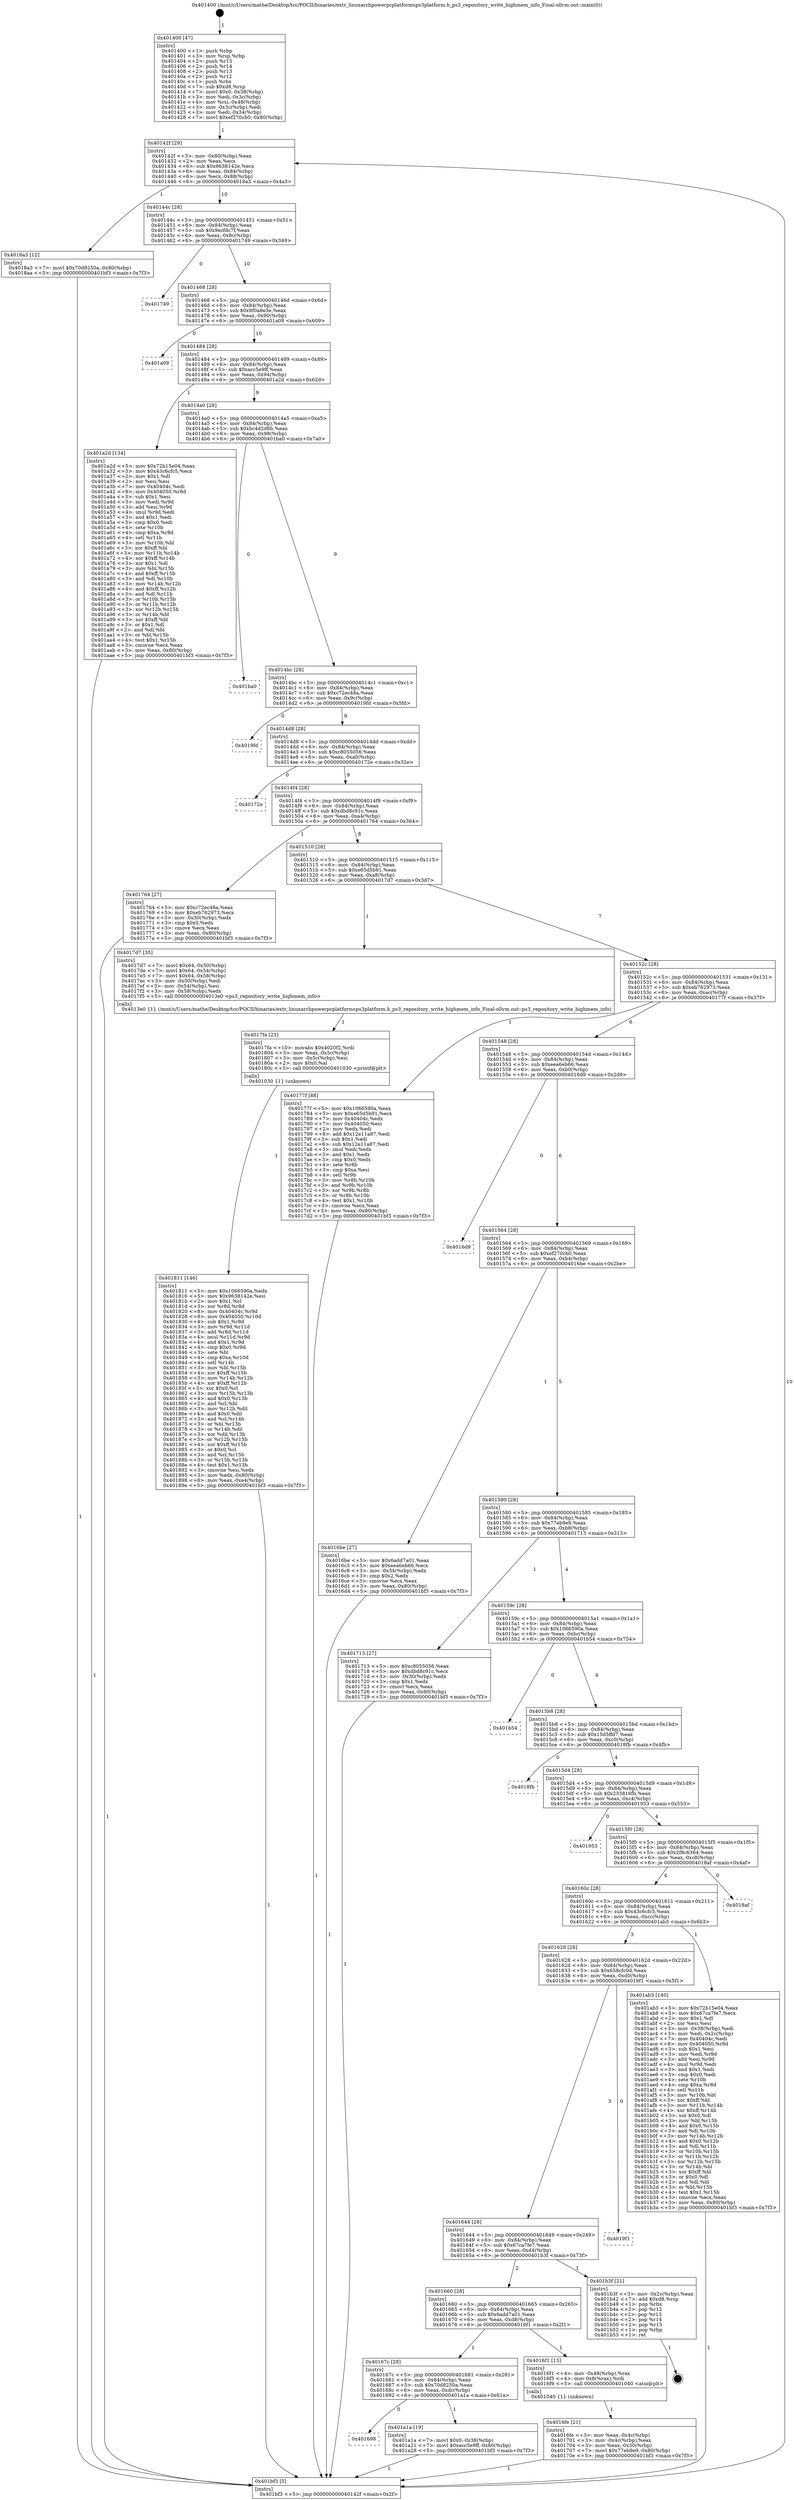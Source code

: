 digraph "0x401400" {
  label = "0x401400 (/mnt/c/Users/mathe/Desktop/tcc/POCII/binaries/extr_linuxarchpowerpcplatformsps3platform.h_ps3_repository_write_highmem_info_Final-ollvm.out::main(0))"
  labelloc = "t"
  node[shape=record]

  Entry [label="",width=0.3,height=0.3,shape=circle,fillcolor=black,style=filled]
  "0x40142f" [label="{
     0x40142f [29]\l
     | [instrs]\l
     &nbsp;&nbsp;0x40142f \<+3\>: mov -0x80(%rbp),%eax\l
     &nbsp;&nbsp;0x401432 \<+2\>: mov %eax,%ecx\l
     &nbsp;&nbsp;0x401434 \<+6\>: sub $0x9638142e,%ecx\l
     &nbsp;&nbsp;0x40143a \<+6\>: mov %eax,-0x84(%rbp)\l
     &nbsp;&nbsp;0x401440 \<+6\>: mov %ecx,-0x88(%rbp)\l
     &nbsp;&nbsp;0x401446 \<+6\>: je 00000000004018a3 \<main+0x4a3\>\l
  }"]
  "0x4018a3" [label="{
     0x4018a3 [12]\l
     | [instrs]\l
     &nbsp;&nbsp;0x4018a3 \<+7\>: movl $0x70d8250a,-0x80(%rbp)\l
     &nbsp;&nbsp;0x4018aa \<+5\>: jmp 0000000000401bf3 \<main+0x7f3\>\l
  }"]
  "0x40144c" [label="{
     0x40144c [28]\l
     | [instrs]\l
     &nbsp;&nbsp;0x40144c \<+5\>: jmp 0000000000401451 \<main+0x51\>\l
     &nbsp;&nbsp;0x401451 \<+6\>: mov -0x84(%rbp),%eax\l
     &nbsp;&nbsp;0x401457 \<+5\>: sub $0x9ecfdc7f,%eax\l
     &nbsp;&nbsp;0x40145c \<+6\>: mov %eax,-0x8c(%rbp)\l
     &nbsp;&nbsp;0x401462 \<+6\>: je 0000000000401749 \<main+0x349\>\l
  }"]
  Exit [label="",width=0.3,height=0.3,shape=circle,fillcolor=black,style=filled,peripheries=2]
  "0x401749" [label="{
     0x401749\l
  }", style=dashed]
  "0x401468" [label="{
     0x401468 [28]\l
     | [instrs]\l
     &nbsp;&nbsp;0x401468 \<+5\>: jmp 000000000040146d \<main+0x6d\>\l
     &nbsp;&nbsp;0x40146d \<+6\>: mov -0x84(%rbp),%eax\l
     &nbsp;&nbsp;0x401473 \<+5\>: sub $0x9f0a8e3e,%eax\l
     &nbsp;&nbsp;0x401478 \<+6\>: mov %eax,-0x90(%rbp)\l
     &nbsp;&nbsp;0x40147e \<+6\>: je 0000000000401a09 \<main+0x609\>\l
  }"]
  "0x401698" [label="{
     0x401698\l
  }", style=dashed]
  "0x401a09" [label="{
     0x401a09\l
  }", style=dashed]
  "0x401484" [label="{
     0x401484 [28]\l
     | [instrs]\l
     &nbsp;&nbsp;0x401484 \<+5\>: jmp 0000000000401489 \<main+0x89\>\l
     &nbsp;&nbsp;0x401489 \<+6\>: mov -0x84(%rbp),%eax\l
     &nbsp;&nbsp;0x40148f \<+5\>: sub $0xacc5e9ff,%eax\l
     &nbsp;&nbsp;0x401494 \<+6\>: mov %eax,-0x94(%rbp)\l
     &nbsp;&nbsp;0x40149a \<+6\>: je 0000000000401a2d \<main+0x62d\>\l
  }"]
  "0x401a1a" [label="{
     0x401a1a [19]\l
     | [instrs]\l
     &nbsp;&nbsp;0x401a1a \<+7\>: movl $0x0,-0x38(%rbp)\l
     &nbsp;&nbsp;0x401a21 \<+7\>: movl $0xacc5e9ff,-0x80(%rbp)\l
     &nbsp;&nbsp;0x401a28 \<+5\>: jmp 0000000000401bf3 \<main+0x7f3\>\l
  }"]
  "0x401a2d" [label="{
     0x401a2d [134]\l
     | [instrs]\l
     &nbsp;&nbsp;0x401a2d \<+5\>: mov $0x72b15e04,%eax\l
     &nbsp;&nbsp;0x401a32 \<+5\>: mov $0x43c6cfc5,%ecx\l
     &nbsp;&nbsp;0x401a37 \<+2\>: mov $0x1,%dl\l
     &nbsp;&nbsp;0x401a39 \<+2\>: xor %esi,%esi\l
     &nbsp;&nbsp;0x401a3b \<+7\>: mov 0x40404c,%edi\l
     &nbsp;&nbsp;0x401a42 \<+8\>: mov 0x404050,%r8d\l
     &nbsp;&nbsp;0x401a4a \<+3\>: sub $0x1,%esi\l
     &nbsp;&nbsp;0x401a4d \<+3\>: mov %edi,%r9d\l
     &nbsp;&nbsp;0x401a50 \<+3\>: add %esi,%r9d\l
     &nbsp;&nbsp;0x401a53 \<+4\>: imul %r9d,%edi\l
     &nbsp;&nbsp;0x401a57 \<+3\>: and $0x1,%edi\l
     &nbsp;&nbsp;0x401a5a \<+3\>: cmp $0x0,%edi\l
     &nbsp;&nbsp;0x401a5d \<+4\>: sete %r10b\l
     &nbsp;&nbsp;0x401a61 \<+4\>: cmp $0xa,%r8d\l
     &nbsp;&nbsp;0x401a65 \<+4\>: setl %r11b\l
     &nbsp;&nbsp;0x401a69 \<+3\>: mov %r10b,%bl\l
     &nbsp;&nbsp;0x401a6c \<+3\>: xor $0xff,%bl\l
     &nbsp;&nbsp;0x401a6f \<+3\>: mov %r11b,%r14b\l
     &nbsp;&nbsp;0x401a72 \<+4\>: xor $0xff,%r14b\l
     &nbsp;&nbsp;0x401a76 \<+3\>: xor $0x1,%dl\l
     &nbsp;&nbsp;0x401a79 \<+3\>: mov %bl,%r15b\l
     &nbsp;&nbsp;0x401a7c \<+4\>: and $0xff,%r15b\l
     &nbsp;&nbsp;0x401a80 \<+3\>: and %dl,%r10b\l
     &nbsp;&nbsp;0x401a83 \<+3\>: mov %r14b,%r12b\l
     &nbsp;&nbsp;0x401a86 \<+4\>: and $0xff,%r12b\l
     &nbsp;&nbsp;0x401a8a \<+3\>: and %dl,%r11b\l
     &nbsp;&nbsp;0x401a8d \<+3\>: or %r10b,%r15b\l
     &nbsp;&nbsp;0x401a90 \<+3\>: or %r11b,%r12b\l
     &nbsp;&nbsp;0x401a93 \<+3\>: xor %r12b,%r15b\l
     &nbsp;&nbsp;0x401a96 \<+3\>: or %r14b,%bl\l
     &nbsp;&nbsp;0x401a99 \<+3\>: xor $0xff,%bl\l
     &nbsp;&nbsp;0x401a9c \<+3\>: or $0x1,%dl\l
     &nbsp;&nbsp;0x401a9f \<+2\>: and %dl,%bl\l
     &nbsp;&nbsp;0x401aa1 \<+3\>: or %bl,%r15b\l
     &nbsp;&nbsp;0x401aa4 \<+4\>: test $0x1,%r15b\l
     &nbsp;&nbsp;0x401aa8 \<+3\>: cmovne %ecx,%eax\l
     &nbsp;&nbsp;0x401aab \<+3\>: mov %eax,-0x80(%rbp)\l
     &nbsp;&nbsp;0x401aae \<+5\>: jmp 0000000000401bf3 \<main+0x7f3\>\l
  }"]
  "0x4014a0" [label="{
     0x4014a0 [28]\l
     | [instrs]\l
     &nbsp;&nbsp;0x4014a0 \<+5\>: jmp 00000000004014a5 \<main+0xa5\>\l
     &nbsp;&nbsp;0x4014a5 \<+6\>: mov -0x84(%rbp),%eax\l
     &nbsp;&nbsp;0x4014ab \<+5\>: sub $0xbc4d2d8b,%eax\l
     &nbsp;&nbsp;0x4014b0 \<+6\>: mov %eax,-0x98(%rbp)\l
     &nbsp;&nbsp;0x4014b6 \<+6\>: je 0000000000401ba0 \<main+0x7a0\>\l
  }"]
  "0x401811" [label="{
     0x401811 [146]\l
     | [instrs]\l
     &nbsp;&nbsp;0x401811 \<+5\>: mov $0x1066590a,%edx\l
     &nbsp;&nbsp;0x401816 \<+5\>: mov $0x9638142e,%esi\l
     &nbsp;&nbsp;0x40181b \<+2\>: mov $0x1,%cl\l
     &nbsp;&nbsp;0x40181d \<+3\>: xor %r8d,%r8d\l
     &nbsp;&nbsp;0x401820 \<+8\>: mov 0x40404c,%r9d\l
     &nbsp;&nbsp;0x401828 \<+8\>: mov 0x404050,%r10d\l
     &nbsp;&nbsp;0x401830 \<+4\>: sub $0x1,%r8d\l
     &nbsp;&nbsp;0x401834 \<+3\>: mov %r9d,%r11d\l
     &nbsp;&nbsp;0x401837 \<+3\>: add %r8d,%r11d\l
     &nbsp;&nbsp;0x40183a \<+4\>: imul %r11d,%r9d\l
     &nbsp;&nbsp;0x40183e \<+4\>: and $0x1,%r9d\l
     &nbsp;&nbsp;0x401842 \<+4\>: cmp $0x0,%r9d\l
     &nbsp;&nbsp;0x401846 \<+3\>: sete %bl\l
     &nbsp;&nbsp;0x401849 \<+4\>: cmp $0xa,%r10d\l
     &nbsp;&nbsp;0x40184d \<+4\>: setl %r14b\l
     &nbsp;&nbsp;0x401851 \<+3\>: mov %bl,%r15b\l
     &nbsp;&nbsp;0x401854 \<+4\>: xor $0xff,%r15b\l
     &nbsp;&nbsp;0x401858 \<+3\>: mov %r14b,%r12b\l
     &nbsp;&nbsp;0x40185b \<+4\>: xor $0xff,%r12b\l
     &nbsp;&nbsp;0x40185f \<+3\>: xor $0x0,%cl\l
     &nbsp;&nbsp;0x401862 \<+3\>: mov %r15b,%r13b\l
     &nbsp;&nbsp;0x401865 \<+4\>: and $0x0,%r13b\l
     &nbsp;&nbsp;0x401869 \<+2\>: and %cl,%bl\l
     &nbsp;&nbsp;0x40186b \<+3\>: mov %r12b,%dil\l
     &nbsp;&nbsp;0x40186e \<+4\>: and $0x0,%dil\l
     &nbsp;&nbsp;0x401872 \<+3\>: and %cl,%r14b\l
     &nbsp;&nbsp;0x401875 \<+3\>: or %bl,%r13b\l
     &nbsp;&nbsp;0x401878 \<+3\>: or %r14b,%dil\l
     &nbsp;&nbsp;0x40187b \<+3\>: xor %dil,%r13b\l
     &nbsp;&nbsp;0x40187e \<+3\>: or %r12b,%r15b\l
     &nbsp;&nbsp;0x401881 \<+4\>: xor $0xff,%r15b\l
     &nbsp;&nbsp;0x401885 \<+3\>: or $0x0,%cl\l
     &nbsp;&nbsp;0x401888 \<+3\>: and %cl,%r15b\l
     &nbsp;&nbsp;0x40188b \<+3\>: or %r15b,%r13b\l
     &nbsp;&nbsp;0x40188e \<+4\>: test $0x1,%r13b\l
     &nbsp;&nbsp;0x401892 \<+3\>: cmovne %esi,%edx\l
     &nbsp;&nbsp;0x401895 \<+3\>: mov %edx,-0x80(%rbp)\l
     &nbsp;&nbsp;0x401898 \<+6\>: mov %eax,-0xe4(%rbp)\l
     &nbsp;&nbsp;0x40189e \<+5\>: jmp 0000000000401bf3 \<main+0x7f3\>\l
  }"]
  "0x401ba0" [label="{
     0x401ba0\l
  }", style=dashed]
  "0x4014bc" [label="{
     0x4014bc [28]\l
     | [instrs]\l
     &nbsp;&nbsp;0x4014bc \<+5\>: jmp 00000000004014c1 \<main+0xc1\>\l
     &nbsp;&nbsp;0x4014c1 \<+6\>: mov -0x84(%rbp),%eax\l
     &nbsp;&nbsp;0x4014c7 \<+5\>: sub $0xc72ec48a,%eax\l
     &nbsp;&nbsp;0x4014cc \<+6\>: mov %eax,-0x9c(%rbp)\l
     &nbsp;&nbsp;0x4014d2 \<+6\>: je 00000000004019fd \<main+0x5fd\>\l
  }"]
  "0x4017fa" [label="{
     0x4017fa [23]\l
     | [instrs]\l
     &nbsp;&nbsp;0x4017fa \<+10\>: movabs $0x4020f2,%rdi\l
     &nbsp;&nbsp;0x401804 \<+3\>: mov %eax,-0x5c(%rbp)\l
     &nbsp;&nbsp;0x401807 \<+3\>: mov -0x5c(%rbp),%esi\l
     &nbsp;&nbsp;0x40180a \<+2\>: mov $0x0,%al\l
     &nbsp;&nbsp;0x40180c \<+5\>: call 0000000000401030 \<printf@plt\>\l
     | [calls]\l
     &nbsp;&nbsp;0x401030 \{1\} (unknown)\l
  }"]
  "0x4019fd" [label="{
     0x4019fd\l
  }", style=dashed]
  "0x4014d8" [label="{
     0x4014d8 [28]\l
     | [instrs]\l
     &nbsp;&nbsp;0x4014d8 \<+5\>: jmp 00000000004014dd \<main+0xdd\>\l
     &nbsp;&nbsp;0x4014dd \<+6\>: mov -0x84(%rbp),%eax\l
     &nbsp;&nbsp;0x4014e3 \<+5\>: sub $0xc8055056,%eax\l
     &nbsp;&nbsp;0x4014e8 \<+6\>: mov %eax,-0xa0(%rbp)\l
     &nbsp;&nbsp;0x4014ee \<+6\>: je 000000000040172e \<main+0x32e\>\l
  }"]
  "0x4016fe" [label="{
     0x4016fe [21]\l
     | [instrs]\l
     &nbsp;&nbsp;0x4016fe \<+3\>: mov %eax,-0x4c(%rbp)\l
     &nbsp;&nbsp;0x401701 \<+3\>: mov -0x4c(%rbp),%eax\l
     &nbsp;&nbsp;0x401704 \<+3\>: mov %eax,-0x30(%rbp)\l
     &nbsp;&nbsp;0x401707 \<+7\>: movl $0x77eb9e9,-0x80(%rbp)\l
     &nbsp;&nbsp;0x40170e \<+5\>: jmp 0000000000401bf3 \<main+0x7f3\>\l
  }"]
  "0x40172e" [label="{
     0x40172e\l
  }", style=dashed]
  "0x4014f4" [label="{
     0x4014f4 [28]\l
     | [instrs]\l
     &nbsp;&nbsp;0x4014f4 \<+5\>: jmp 00000000004014f9 \<main+0xf9\>\l
     &nbsp;&nbsp;0x4014f9 \<+6\>: mov -0x84(%rbp),%eax\l
     &nbsp;&nbsp;0x4014ff \<+5\>: sub $0xdbd8c91c,%eax\l
     &nbsp;&nbsp;0x401504 \<+6\>: mov %eax,-0xa4(%rbp)\l
     &nbsp;&nbsp;0x40150a \<+6\>: je 0000000000401764 \<main+0x364\>\l
  }"]
  "0x40167c" [label="{
     0x40167c [28]\l
     | [instrs]\l
     &nbsp;&nbsp;0x40167c \<+5\>: jmp 0000000000401681 \<main+0x281\>\l
     &nbsp;&nbsp;0x401681 \<+6\>: mov -0x84(%rbp),%eax\l
     &nbsp;&nbsp;0x401687 \<+5\>: sub $0x70d8250a,%eax\l
     &nbsp;&nbsp;0x40168c \<+6\>: mov %eax,-0xdc(%rbp)\l
     &nbsp;&nbsp;0x401692 \<+6\>: je 0000000000401a1a \<main+0x61a\>\l
  }"]
  "0x401764" [label="{
     0x401764 [27]\l
     | [instrs]\l
     &nbsp;&nbsp;0x401764 \<+5\>: mov $0xc72ec48a,%eax\l
     &nbsp;&nbsp;0x401769 \<+5\>: mov $0xeb762973,%ecx\l
     &nbsp;&nbsp;0x40176e \<+3\>: mov -0x30(%rbp),%edx\l
     &nbsp;&nbsp;0x401771 \<+3\>: cmp $0x0,%edx\l
     &nbsp;&nbsp;0x401774 \<+3\>: cmove %ecx,%eax\l
     &nbsp;&nbsp;0x401777 \<+3\>: mov %eax,-0x80(%rbp)\l
     &nbsp;&nbsp;0x40177a \<+5\>: jmp 0000000000401bf3 \<main+0x7f3\>\l
  }"]
  "0x401510" [label="{
     0x401510 [28]\l
     | [instrs]\l
     &nbsp;&nbsp;0x401510 \<+5\>: jmp 0000000000401515 \<main+0x115\>\l
     &nbsp;&nbsp;0x401515 \<+6\>: mov -0x84(%rbp),%eax\l
     &nbsp;&nbsp;0x40151b \<+5\>: sub $0xe65d5b91,%eax\l
     &nbsp;&nbsp;0x401520 \<+6\>: mov %eax,-0xa8(%rbp)\l
     &nbsp;&nbsp;0x401526 \<+6\>: je 00000000004017d7 \<main+0x3d7\>\l
  }"]
  "0x4016f1" [label="{
     0x4016f1 [13]\l
     | [instrs]\l
     &nbsp;&nbsp;0x4016f1 \<+4\>: mov -0x48(%rbp),%rax\l
     &nbsp;&nbsp;0x4016f5 \<+4\>: mov 0x8(%rax),%rdi\l
     &nbsp;&nbsp;0x4016f9 \<+5\>: call 0000000000401040 \<atoi@plt\>\l
     | [calls]\l
     &nbsp;&nbsp;0x401040 \{1\} (unknown)\l
  }"]
  "0x4017d7" [label="{
     0x4017d7 [35]\l
     | [instrs]\l
     &nbsp;&nbsp;0x4017d7 \<+7\>: movl $0x64,-0x50(%rbp)\l
     &nbsp;&nbsp;0x4017de \<+7\>: movl $0x64,-0x54(%rbp)\l
     &nbsp;&nbsp;0x4017e5 \<+7\>: movl $0x64,-0x58(%rbp)\l
     &nbsp;&nbsp;0x4017ec \<+3\>: mov -0x50(%rbp),%edi\l
     &nbsp;&nbsp;0x4017ef \<+3\>: mov -0x54(%rbp),%esi\l
     &nbsp;&nbsp;0x4017f2 \<+3\>: mov -0x58(%rbp),%edx\l
     &nbsp;&nbsp;0x4017f5 \<+5\>: call 00000000004013e0 \<ps3_repository_write_highmem_info\>\l
     | [calls]\l
     &nbsp;&nbsp;0x4013e0 \{1\} (/mnt/c/Users/mathe/Desktop/tcc/POCII/binaries/extr_linuxarchpowerpcplatformsps3platform.h_ps3_repository_write_highmem_info_Final-ollvm.out::ps3_repository_write_highmem_info)\l
  }"]
  "0x40152c" [label="{
     0x40152c [28]\l
     | [instrs]\l
     &nbsp;&nbsp;0x40152c \<+5\>: jmp 0000000000401531 \<main+0x131\>\l
     &nbsp;&nbsp;0x401531 \<+6\>: mov -0x84(%rbp),%eax\l
     &nbsp;&nbsp;0x401537 \<+5\>: sub $0xeb762973,%eax\l
     &nbsp;&nbsp;0x40153c \<+6\>: mov %eax,-0xac(%rbp)\l
     &nbsp;&nbsp;0x401542 \<+6\>: je 000000000040177f \<main+0x37f\>\l
  }"]
  "0x401660" [label="{
     0x401660 [28]\l
     | [instrs]\l
     &nbsp;&nbsp;0x401660 \<+5\>: jmp 0000000000401665 \<main+0x265\>\l
     &nbsp;&nbsp;0x401665 \<+6\>: mov -0x84(%rbp),%eax\l
     &nbsp;&nbsp;0x40166b \<+5\>: sub $0x6add7a01,%eax\l
     &nbsp;&nbsp;0x401670 \<+6\>: mov %eax,-0xd8(%rbp)\l
     &nbsp;&nbsp;0x401676 \<+6\>: je 00000000004016f1 \<main+0x2f1\>\l
  }"]
  "0x40177f" [label="{
     0x40177f [88]\l
     | [instrs]\l
     &nbsp;&nbsp;0x40177f \<+5\>: mov $0x1066590a,%eax\l
     &nbsp;&nbsp;0x401784 \<+5\>: mov $0xe65d5b91,%ecx\l
     &nbsp;&nbsp;0x401789 \<+7\>: mov 0x40404c,%edx\l
     &nbsp;&nbsp;0x401790 \<+7\>: mov 0x404050,%esi\l
     &nbsp;&nbsp;0x401797 \<+2\>: mov %edx,%edi\l
     &nbsp;&nbsp;0x401799 \<+6\>: add $0x12e11a87,%edi\l
     &nbsp;&nbsp;0x40179f \<+3\>: sub $0x1,%edi\l
     &nbsp;&nbsp;0x4017a2 \<+6\>: sub $0x12e11a87,%edi\l
     &nbsp;&nbsp;0x4017a8 \<+3\>: imul %edi,%edx\l
     &nbsp;&nbsp;0x4017ab \<+3\>: and $0x1,%edx\l
     &nbsp;&nbsp;0x4017ae \<+3\>: cmp $0x0,%edx\l
     &nbsp;&nbsp;0x4017b1 \<+4\>: sete %r8b\l
     &nbsp;&nbsp;0x4017b5 \<+3\>: cmp $0xa,%esi\l
     &nbsp;&nbsp;0x4017b8 \<+4\>: setl %r9b\l
     &nbsp;&nbsp;0x4017bc \<+3\>: mov %r8b,%r10b\l
     &nbsp;&nbsp;0x4017bf \<+3\>: and %r9b,%r10b\l
     &nbsp;&nbsp;0x4017c2 \<+3\>: xor %r9b,%r8b\l
     &nbsp;&nbsp;0x4017c5 \<+3\>: or %r8b,%r10b\l
     &nbsp;&nbsp;0x4017c8 \<+4\>: test $0x1,%r10b\l
     &nbsp;&nbsp;0x4017cc \<+3\>: cmovne %ecx,%eax\l
     &nbsp;&nbsp;0x4017cf \<+3\>: mov %eax,-0x80(%rbp)\l
     &nbsp;&nbsp;0x4017d2 \<+5\>: jmp 0000000000401bf3 \<main+0x7f3\>\l
  }"]
  "0x401548" [label="{
     0x401548 [28]\l
     | [instrs]\l
     &nbsp;&nbsp;0x401548 \<+5\>: jmp 000000000040154d \<main+0x14d\>\l
     &nbsp;&nbsp;0x40154d \<+6\>: mov -0x84(%rbp),%eax\l
     &nbsp;&nbsp;0x401553 \<+5\>: sub $0xeea6eb66,%eax\l
     &nbsp;&nbsp;0x401558 \<+6\>: mov %eax,-0xb0(%rbp)\l
     &nbsp;&nbsp;0x40155e \<+6\>: je 00000000004016d9 \<main+0x2d9\>\l
  }"]
  "0x401b3f" [label="{
     0x401b3f [21]\l
     | [instrs]\l
     &nbsp;&nbsp;0x401b3f \<+3\>: mov -0x2c(%rbp),%eax\l
     &nbsp;&nbsp;0x401b42 \<+7\>: add $0xd8,%rsp\l
     &nbsp;&nbsp;0x401b49 \<+1\>: pop %rbx\l
     &nbsp;&nbsp;0x401b4a \<+2\>: pop %r12\l
     &nbsp;&nbsp;0x401b4c \<+2\>: pop %r13\l
     &nbsp;&nbsp;0x401b4e \<+2\>: pop %r14\l
     &nbsp;&nbsp;0x401b50 \<+2\>: pop %r15\l
     &nbsp;&nbsp;0x401b52 \<+1\>: pop %rbp\l
     &nbsp;&nbsp;0x401b53 \<+1\>: ret\l
  }"]
  "0x4016d9" [label="{
     0x4016d9\l
  }", style=dashed]
  "0x401564" [label="{
     0x401564 [28]\l
     | [instrs]\l
     &nbsp;&nbsp;0x401564 \<+5\>: jmp 0000000000401569 \<main+0x169\>\l
     &nbsp;&nbsp;0x401569 \<+6\>: mov -0x84(%rbp),%eax\l
     &nbsp;&nbsp;0x40156f \<+5\>: sub $0xef270cb0,%eax\l
     &nbsp;&nbsp;0x401574 \<+6\>: mov %eax,-0xb4(%rbp)\l
     &nbsp;&nbsp;0x40157a \<+6\>: je 00000000004016be \<main+0x2be\>\l
  }"]
  "0x401644" [label="{
     0x401644 [28]\l
     | [instrs]\l
     &nbsp;&nbsp;0x401644 \<+5\>: jmp 0000000000401649 \<main+0x249\>\l
     &nbsp;&nbsp;0x401649 \<+6\>: mov -0x84(%rbp),%eax\l
     &nbsp;&nbsp;0x40164f \<+5\>: sub $0x67ca7fe7,%eax\l
     &nbsp;&nbsp;0x401654 \<+6\>: mov %eax,-0xd4(%rbp)\l
     &nbsp;&nbsp;0x40165a \<+6\>: je 0000000000401b3f \<main+0x73f\>\l
  }"]
  "0x4016be" [label="{
     0x4016be [27]\l
     | [instrs]\l
     &nbsp;&nbsp;0x4016be \<+5\>: mov $0x6add7a01,%eax\l
     &nbsp;&nbsp;0x4016c3 \<+5\>: mov $0xeea6eb66,%ecx\l
     &nbsp;&nbsp;0x4016c8 \<+3\>: mov -0x34(%rbp),%edx\l
     &nbsp;&nbsp;0x4016cb \<+3\>: cmp $0x2,%edx\l
     &nbsp;&nbsp;0x4016ce \<+3\>: cmovne %ecx,%eax\l
     &nbsp;&nbsp;0x4016d1 \<+3\>: mov %eax,-0x80(%rbp)\l
     &nbsp;&nbsp;0x4016d4 \<+5\>: jmp 0000000000401bf3 \<main+0x7f3\>\l
  }"]
  "0x401580" [label="{
     0x401580 [28]\l
     | [instrs]\l
     &nbsp;&nbsp;0x401580 \<+5\>: jmp 0000000000401585 \<main+0x185\>\l
     &nbsp;&nbsp;0x401585 \<+6\>: mov -0x84(%rbp),%eax\l
     &nbsp;&nbsp;0x40158b \<+5\>: sub $0x77eb9e9,%eax\l
     &nbsp;&nbsp;0x401590 \<+6\>: mov %eax,-0xb8(%rbp)\l
     &nbsp;&nbsp;0x401596 \<+6\>: je 0000000000401713 \<main+0x313\>\l
  }"]
  "0x401bf3" [label="{
     0x401bf3 [5]\l
     | [instrs]\l
     &nbsp;&nbsp;0x401bf3 \<+5\>: jmp 000000000040142f \<main+0x2f\>\l
  }"]
  "0x401400" [label="{
     0x401400 [47]\l
     | [instrs]\l
     &nbsp;&nbsp;0x401400 \<+1\>: push %rbp\l
     &nbsp;&nbsp;0x401401 \<+3\>: mov %rsp,%rbp\l
     &nbsp;&nbsp;0x401404 \<+2\>: push %r15\l
     &nbsp;&nbsp;0x401406 \<+2\>: push %r14\l
     &nbsp;&nbsp;0x401408 \<+2\>: push %r13\l
     &nbsp;&nbsp;0x40140a \<+2\>: push %r12\l
     &nbsp;&nbsp;0x40140c \<+1\>: push %rbx\l
     &nbsp;&nbsp;0x40140d \<+7\>: sub $0xd8,%rsp\l
     &nbsp;&nbsp;0x401414 \<+7\>: movl $0x0,-0x38(%rbp)\l
     &nbsp;&nbsp;0x40141b \<+3\>: mov %edi,-0x3c(%rbp)\l
     &nbsp;&nbsp;0x40141e \<+4\>: mov %rsi,-0x48(%rbp)\l
     &nbsp;&nbsp;0x401422 \<+3\>: mov -0x3c(%rbp),%edi\l
     &nbsp;&nbsp;0x401425 \<+3\>: mov %edi,-0x34(%rbp)\l
     &nbsp;&nbsp;0x401428 \<+7\>: movl $0xef270cb0,-0x80(%rbp)\l
  }"]
  "0x4019f1" [label="{
     0x4019f1\l
  }", style=dashed]
  "0x401713" [label="{
     0x401713 [27]\l
     | [instrs]\l
     &nbsp;&nbsp;0x401713 \<+5\>: mov $0xc8055056,%eax\l
     &nbsp;&nbsp;0x401718 \<+5\>: mov $0xdbd8c91c,%ecx\l
     &nbsp;&nbsp;0x40171d \<+3\>: mov -0x30(%rbp),%edx\l
     &nbsp;&nbsp;0x401720 \<+3\>: cmp $0x1,%edx\l
     &nbsp;&nbsp;0x401723 \<+3\>: cmovl %ecx,%eax\l
     &nbsp;&nbsp;0x401726 \<+3\>: mov %eax,-0x80(%rbp)\l
     &nbsp;&nbsp;0x401729 \<+5\>: jmp 0000000000401bf3 \<main+0x7f3\>\l
  }"]
  "0x40159c" [label="{
     0x40159c [28]\l
     | [instrs]\l
     &nbsp;&nbsp;0x40159c \<+5\>: jmp 00000000004015a1 \<main+0x1a1\>\l
     &nbsp;&nbsp;0x4015a1 \<+6\>: mov -0x84(%rbp),%eax\l
     &nbsp;&nbsp;0x4015a7 \<+5\>: sub $0x1066590a,%eax\l
     &nbsp;&nbsp;0x4015ac \<+6\>: mov %eax,-0xbc(%rbp)\l
     &nbsp;&nbsp;0x4015b2 \<+6\>: je 0000000000401b54 \<main+0x754\>\l
  }"]
  "0x401628" [label="{
     0x401628 [28]\l
     | [instrs]\l
     &nbsp;&nbsp;0x401628 \<+5\>: jmp 000000000040162d \<main+0x22d\>\l
     &nbsp;&nbsp;0x40162d \<+6\>: mov -0x84(%rbp),%eax\l
     &nbsp;&nbsp;0x401633 \<+5\>: sub $0x658cfc0d,%eax\l
     &nbsp;&nbsp;0x401638 \<+6\>: mov %eax,-0xd0(%rbp)\l
     &nbsp;&nbsp;0x40163e \<+6\>: je 00000000004019f1 \<main+0x5f1\>\l
  }"]
  "0x401b54" [label="{
     0x401b54\l
  }", style=dashed]
  "0x4015b8" [label="{
     0x4015b8 [28]\l
     | [instrs]\l
     &nbsp;&nbsp;0x4015b8 \<+5\>: jmp 00000000004015bd \<main+0x1bd\>\l
     &nbsp;&nbsp;0x4015bd \<+6\>: mov -0x84(%rbp),%eax\l
     &nbsp;&nbsp;0x4015c3 \<+5\>: sub $0x15d5ffd7,%eax\l
     &nbsp;&nbsp;0x4015c8 \<+6\>: mov %eax,-0xc0(%rbp)\l
     &nbsp;&nbsp;0x4015ce \<+6\>: je 00000000004018fb \<main+0x4fb\>\l
  }"]
  "0x401ab3" [label="{
     0x401ab3 [140]\l
     | [instrs]\l
     &nbsp;&nbsp;0x401ab3 \<+5\>: mov $0x72b15e04,%eax\l
     &nbsp;&nbsp;0x401ab8 \<+5\>: mov $0x67ca7fe7,%ecx\l
     &nbsp;&nbsp;0x401abd \<+2\>: mov $0x1,%dl\l
     &nbsp;&nbsp;0x401abf \<+2\>: xor %esi,%esi\l
     &nbsp;&nbsp;0x401ac1 \<+3\>: mov -0x38(%rbp),%edi\l
     &nbsp;&nbsp;0x401ac4 \<+3\>: mov %edi,-0x2c(%rbp)\l
     &nbsp;&nbsp;0x401ac7 \<+7\>: mov 0x40404c,%edi\l
     &nbsp;&nbsp;0x401ace \<+8\>: mov 0x404050,%r8d\l
     &nbsp;&nbsp;0x401ad6 \<+3\>: sub $0x1,%esi\l
     &nbsp;&nbsp;0x401ad9 \<+3\>: mov %edi,%r9d\l
     &nbsp;&nbsp;0x401adc \<+3\>: add %esi,%r9d\l
     &nbsp;&nbsp;0x401adf \<+4\>: imul %r9d,%edi\l
     &nbsp;&nbsp;0x401ae3 \<+3\>: and $0x1,%edi\l
     &nbsp;&nbsp;0x401ae6 \<+3\>: cmp $0x0,%edi\l
     &nbsp;&nbsp;0x401ae9 \<+4\>: sete %r10b\l
     &nbsp;&nbsp;0x401aed \<+4\>: cmp $0xa,%r8d\l
     &nbsp;&nbsp;0x401af1 \<+4\>: setl %r11b\l
     &nbsp;&nbsp;0x401af5 \<+3\>: mov %r10b,%bl\l
     &nbsp;&nbsp;0x401af8 \<+3\>: xor $0xff,%bl\l
     &nbsp;&nbsp;0x401afb \<+3\>: mov %r11b,%r14b\l
     &nbsp;&nbsp;0x401afe \<+4\>: xor $0xff,%r14b\l
     &nbsp;&nbsp;0x401b02 \<+3\>: xor $0x0,%dl\l
     &nbsp;&nbsp;0x401b05 \<+3\>: mov %bl,%r15b\l
     &nbsp;&nbsp;0x401b08 \<+4\>: and $0x0,%r15b\l
     &nbsp;&nbsp;0x401b0c \<+3\>: and %dl,%r10b\l
     &nbsp;&nbsp;0x401b0f \<+3\>: mov %r14b,%r12b\l
     &nbsp;&nbsp;0x401b12 \<+4\>: and $0x0,%r12b\l
     &nbsp;&nbsp;0x401b16 \<+3\>: and %dl,%r11b\l
     &nbsp;&nbsp;0x401b19 \<+3\>: or %r10b,%r15b\l
     &nbsp;&nbsp;0x401b1c \<+3\>: or %r11b,%r12b\l
     &nbsp;&nbsp;0x401b1f \<+3\>: xor %r12b,%r15b\l
     &nbsp;&nbsp;0x401b22 \<+3\>: or %r14b,%bl\l
     &nbsp;&nbsp;0x401b25 \<+3\>: xor $0xff,%bl\l
     &nbsp;&nbsp;0x401b28 \<+3\>: or $0x0,%dl\l
     &nbsp;&nbsp;0x401b2b \<+2\>: and %dl,%bl\l
     &nbsp;&nbsp;0x401b2d \<+3\>: or %bl,%r15b\l
     &nbsp;&nbsp;0x401b30 \<+4\>: test $0x1,%r15b\l
     &nbsp;&nbsp;0x401b34 \<+3\>: cmovne %ecx,%eax\l
     &nbsp;&nbsp;0x401b37 \<+3\>: mov %eax,-0x80(%rbp)\l
     &nbsp;&nbsp;0x401b3a \<+5\>: jmp 0000000000401bf3 \<main+0x7f3\>\l
  }"]
  "0x4018fb" [label="{
     0x4018fb\l
  }", style=dashed]
  "0x4015d4" [label="{
     0x4015d4 [28]\l
     | [instrs]\l
     &nbsp;&nbsp;0x4015d4 \<+5\>: jmp 00000000004015d9 \<main+0x1d9\>\l
     &nbsp;&nbsp;0x4015d9 \<+6\>: mov -0x84(%rbp),%eax\l
     &nbsp;&nbsp;0x4015df \<+5\>: sub $0x233816fb,%eax\l
     &nbsp;&nbsp;0x4015e4 \<+6\>: mov %eax,-0xc4(%rbp)\l
     &nbsp;&nbsp;0x4015ea \<+6\>: je 0000000000401953 \<main+0x553\>\l
  }"]
  "0x40160c" [label="{
     0x40160c [28]\l
     | [instrs]\l
     &nbsp;&nbsp;0x40160c \<+5\>: jmp 0000000000401611 \<main+0x211\>\l
     &nbsp;&nbsp;0x401611 \<+6\>: mov -0x84(%rbp),%eax\l
     &nbsp;&nbsp;0x401617 \<+5\>: sub $0x43c6cfc5,%eax\l
     &nbsp;&nbsp;0x40161c \<+6\>: mov %eax,-0xcc(%rbp)\l
     &nbsp;&nbsp;0x401622 \<+6\>: je 0000000000401ab3 \<main+0x6b3\>\l
  }"]
  "0x401953" [label="{
     0x401953\l
  }", style=dashed]
  "0x4015f0" [label="{
     0x4015f0 [28]\l
     | [instrs]\l
     &nbsp;&nbsp;0x4015f0 \<+5\>: jmp 00000000004015f5 \<main+0x1f5\>\l
     &nbsp;&nbsp;0x4015f5 \<+6\>: mov -0x84(%rbp),%eax\l
     &nbsp;&nbsp;0x4015fb \<+5\>: sub $0x2f8c6364,%eax\l
     &nbsp;&nbsp;0x401600 \<+6\>: mov %eax,-0xc8(%rbp)\l
     &nbsp;&nbsp;0x401606 \<+6\>: je 00000000004018af \<main+0x4af\>\l
  }"]
  "0x4018af" [label="{
     0x4018af\l
  }", style=dashed]
  Entry -> "0x401400" [label=" 1"]
  "0x40142f" -> "0x4018a3" [label=" 1"]
  "0x40142f" -> "0x40144c" [label=" 10"]
  "0x401b3f" -> Exit [label=" 1"]
  "0x40144c" -> "0x401749" [label=" 0"]
  "0x40144c" -> "0x401468" [label=" 10"]
  "0x401ab3" -> "0x401bf3" [label=" 1"]
  "0x401468" -> "0x401a09" [label=" 0"]
  "0x401468" -> "0x401484" [label=" 10"]
  "0x401a2d" -> "0x401bf3" [label=" 1"]
  "0x401484" -> "0x401a2d" [label=" 1"]
  "0x401484" -> "0x4014a0" [label=" 9"]
  "0x401a1a" -> "0x401bf3" [label=" 1"]
  "0x4014a0" -> "0x401ba0" [label=" 0"]
  "0x4014a0" -> "0x4014bc" [label=" 9"]
  "0x40167c" -> "0x401a1a" [label=" 1"]
  "0x4014bc" -> "0x4019fd" [label=" 0"]
  "0x4014bc" -> "0x4014d8" [label=" 9"]
  "0x40167c" -> "0x401698" [label=" 0"]
  "0x4014d8" -> "0x40172e" [label=" 0"]
  "0x4014d8" -> "0x4014f4" [label=" 9"]
  "0x4018a3" -> "0x401bf3" [label=" 1"]
  "0x4014f4" -> "0x401764" [label=" 1"]
  "0x4014f4" -> "0x401510" [label=" 8"]
  "0x401811" -> "0x401bf3" [label=" 1"]
  "0x401510" -> "0x4017d7" [label=" 1"]
  "0x401510" -> "0x40152c" [label=" 7"]
  "0x4017fa" -> "0x401811" [label=" 1"]
  "0x40152c" -> "0x40177f" [label=" 1"]
  "0x40152c" -> "0x401548" [label=" 6"]
  "0x40177f" -> "0x401bf3" [label=" 1"]
  "0x401548" -> "0x4016d9" [label=" 0"]
  "0x401548" -> "0x401564" [label=" 6"]
  "0x401764" -> "0x401bf3" [label=" 1"]
  "0x401564" -> "0x4016be" [label=" 1"]
  "0x401564" -> "0x401580" [label=" 5"]
  "0x4016be" -> "0x401bf3" [label=" 1"]
  "0x401400" -> "0x40142f" [label=" 1"]
  "0x401bf3" -> "0x40142f" [label=" 10"]
  "0x4016fe" -> "0x401bf3" [label=" 1"]
  "0x401580" -> "0x401713" [label=" 1"]
  "0x401580" -> "0x40159c" [label=" 4"]
  "0x4016f1" -> "0x4016fe" [label=" 1"]
  "0x40159c" -> "0x401b54" [label=" 0"]
  "0x40159c" -> "0x4015b8" [label=" 4"]
  "0x401660" -> "0x4016f1" [label=" 1"]
  "0x4015b8" -> "0x4018fb" [label=" 0"]
  "0x4015b8" -> "0x4015d4" [label=" 4"]
  "0x4017d7" -> "0x4017fa" [label=" 1"]
  "0x4015d4" -> "0x401953" [label=" 0"]
  "0x4015d4" -> "0x4015f0" [label=" 4"]
  "0x401644" -> "0x401b3f" [label=" 1"]
  "0x4015f0" -> "0x4018af" [label=" 0"]
  "0x4015f0" -> "0x40160c" [label=" 4"]
  "0x401644" -> "0x401660" [label=" 2"]
  "0x40160c" -> "0x401ab3" [label=" 1"]
  "0x40160c" -> "0x401628" [label=" 3"]
  "0x401660" -> "0x40167c" [label=" 1"]
  "0x401628" -> "0x4019f1" [label=" 0"]
  "0x401628" -> "0x401644" [label=" 3"]
  "0x401713" -> "0x401bf3" [label=" 1"]
}
